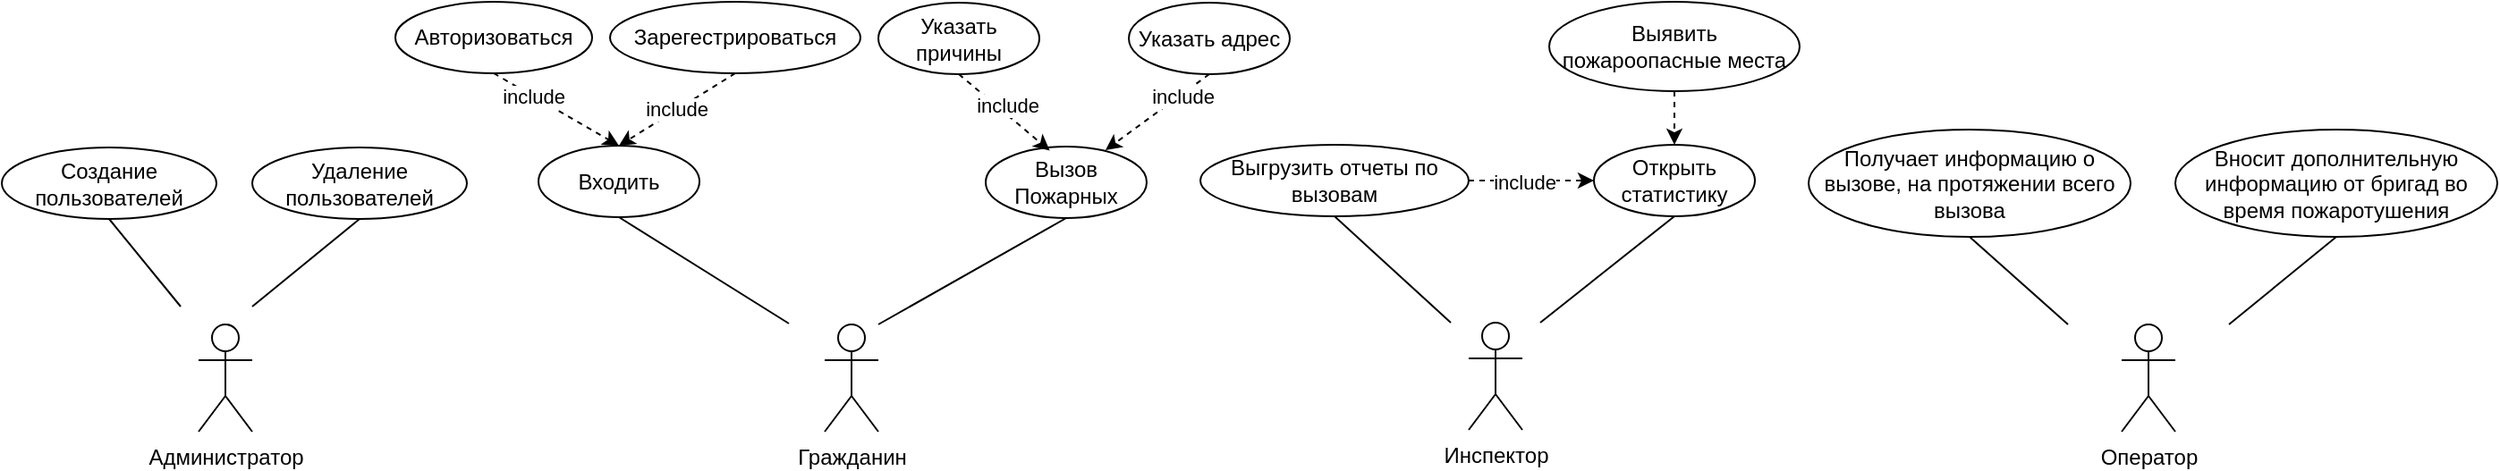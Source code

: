 <mxfile version="17.2.1" type="device"><diagram id="o94YHucLOawZnVTJx4kV" name="Страница 1"><mxGraphModel dx="1929" dy="3203" grid="1" gridSize="10" guides="1" tooltips="1" connect="1" arrows="1" fold="1" page="1" pageScale="1" pageWidth="827" pageHeight="1169" math="0" shadow="0"><root><mxCell id="0"/><mxCell id="1" parent="0"/><mxCell id="mqY6fcJbKHWLycq7MiPL-1" value="Гражданин" style="shape=umlActor;verticalLabelPosition=bottom;verticalAlign=top;html=1;" parent="1" vertex="1"><mxGeometry x="440" y="-1079.5" width="30" height="60" as="geometry"/></mxCell><mxCell id="mqY6fcJbKHWLycq7MiPL-3" value="Входить" style="ellipse;whiteSpace=wrap;html=1;" parent="1" vertex="1"><mxGeometry x="280" y="-1179.5" width="90" height="40" as="geometry"/></mxCell><mxCell id="mqY6fcJbKHWLycq7MiPL-5" value="Вызов Пожарных" style="ellipse;whiteSpace=wrap;html=1;" parent="1" vertex="1"><mxGeometry x="530" y="-1179" width="90" height="40" as="geometry"/></mxCell><mxCell id="mqY6fcJbKHWLycq7MiPL-8" value="" style="endArrow=none;html=1;rounded=0;entryX=0.5;entryY=1;entryDx=0;entryDy=0;" parent="1" target="mqY6fcJbKHWLycq7MiPL-3" edge="1"><mxGeometry width="50" height="50" relative="1" as="geometry"><mxPoint x="420" y="-1080" as="sourcePoint"/><mxPoint x="400" y="-1130" as="targetPoint"/></mxGeometry></mxCell><mxCell id="mqY6fcJbKHWLycq7MiPL-9" value="" style="endArrow=none;html=1;rounded=0;entryX=0.5;entryY=1;entryDx=0;entryDy=0;" parent="1" target="mqY6fcJbKHWLycq7MiPL-5" edge="1"><mxGeometry width="50" height="50" relative="1" as="geometry"><mxPoint x="470" y="-1079.5" as="sourcePoint"/><mxPoint x="450" y="-1229" as="targetPoint"/></mxGeometry></mxCell><mxCell id="mqY6fcJbKHWLycq7MiPL-12" value="Авторизоваться" style="ellipse;whiteSpace=wrap;html=1;" parent="1" vertex="1"><mxGeometry x="200" y="-1260" width="110" height="40" as="geometry"/></mxCell><mxCell id="mqY6fcJbKHWLycq7MiPL-13" value="Зарегестрироваться" style="ellipse;whiteSpace=wrap;html=1;" parent="1" vertex="1"><mxGeometry x="320" y="-1260" width="140" height="40" as="geometry"/></mxCell><mxCell id="mqY6fcJbKHWLycq7MiPL-15" value="" style="endArrow=classic;html=1;rounded=0;exitX=0.5;exitY=1;exitDx=0;exitDy=0;entryX=0.5;entryY=0;entryDx=0;entryDy=0;dashed=1;endFill=1;" parent="1" source="mqY6fcJbKHWLycq7MiPL-12" target="mqY6fcJbKHWLycq7MiPL-3" edge="1"><mxGeometry width="50" height="50" relative="1" as="geometry"><mxPoint x="580" y="-1160" as="sourcePoint"/><mxPoint x="560" y="-1170" as="targetPoint"/></mxGeometry></mxCell><mxCell id="G5s0HXTjqZBqD9w-4RqX-3" value="include" style="edgeLabel;html=1;align=center;verticalAlign=middle;resizable=0;points=[];" parent="mqY6fcJbKHWLycq7MiPL-15" vertex="1" connectable="0"><mxGeometry x="-0.382" relative="1" as="geometry"><mxPoint as="offset"/></mxGeometry></mxCell><mxCell id="mqY6fcJbKHWLycq7MiPL-17" value="include" style="endArrow=classic;html=1;rounded=0;dashed=1;entryX=0.5;entryY=0;entryDx=0;entryDy=0;exitX=0.5;exitY=1;exitDx=0;exitDy=0;endFill=1;" parent="1" source="mqY6fcJbKHWLycq7MiPL-13" target="mqY6fcJbKHWLycq7MiPL-3" edge="1"><mxGeometry width="50" height="50" relative="1" as="geometry"><mxPoint x="650" y="-830" as="sourcePoint"/><mxPoint x="700" y="-880" as="targetPoint"/></mxGeometry></mxCell><mxCell id="mqY6fcJbKHWLycq7MiPL-18" value="Указать адрес" style="ellipse;whiteSpace=wrap;html=1;" parent="1" vertex="1"><mxGeometry x="610" y="-1259.5" width="90" height="40" as="geometry"/></mxCell><mxCell id="mqY6fcJbKHWLycq7MiPL-19" value="Указать причины" style="ellipse;whiteSpace=wrap;html=1;" parent="1" vertex="1"><mxGeometry x="470" y="-1259.5" width="90" height="40" as="geometry"/></mxCell><mxCell id="mqY6fcJbKHWLycq7MiPL-22" value="" style="endArrow=classic;html=1;rounded=0;dashed=1;exitX=0.5;exitY=1;exitDx=0;exitDy=0;entryX=0.744;entryY=0.05;entryDx=0;entryDy=0;entryPerimeter=0;" parent="1" source="mqY6fcJbKHWLycq7MiPL-18" target="mqY6fcJbKHWLycq7MiPL-5" edge="1"><mxGeometry width="50" height="50" relative="1" as="geometry"><mxPoint x="580" y="-1149" as="sourcePoint"/><mxPoint x="536.82" y="-1123.142" as="targetPoint"/></mxGeometry></mxCell><mxCell id="G5s0HXTjqZBqD9w-4RqX-1" value="include" style="edgeLabel;html=1;align=center;verticalAlign=middle;resizable=0;points=[];" parent="mqY6fcJbKHWLycq7MiPL-22" vertex="1" connectable="0"><mxGeometry x="-0.456" y="1" relative="1" as="geometry"><mxPoint as="offset"/></mxGeometry></mxCell><mxCell id="mqY6fcJbKHWLycq7MiPL-23" value="&lt;span style=&quot;color: rgb(0 , 0 , 0) ; font-family: &amp;#34;helvetica&amp;#34; ; font-size: 11px ; font-style: normal ; font-weight: 400 ; letter-spacing: normal ; text-align: center ; text-indent: 0px ; text-transform: none ; word-spacing: 0px ; background-color: rgb(255 , 255 , 255) ; display: inline ; float: none&quot;&gt;include&lt;/span&gt;" style="endArrow=classic;html=1;rounded=0;dashed=1;exitX=0.5;exitY=1;exitDx=0;exitDy=0;entryX=0.398;entryY=0.057;entryDx=0;entryDy=0;entryPerimeter=0;" parent="1" source="mqY6fcJbKHWLycq7MiPL-19" target="mqY6fcJbKHWLycq7MiPL-5" edge="1"><mxGeometry x="-0.043" y="4" width="50" height="50" relative="1" as="geometry"><mxPoint x="563.18" y="-1059" as="sourcePoint"/><mxPoint x="520.0" y="-1033.142" as="targetPoint"/><mxPoint as="offset"/></mxGeometry></mxCell><mxCell id="mqY6fcJbKHWLycq7MiPL-29" value="Администратор&lt;br&gt;" style="shape=umlActor;verticalLabelPosition=bottom;verticalAlign=top;html=1;" parent="1" vertex="1"><mxGeometry x="90" y="-1079.5" width="30" height="60" as="geometry"/></mxCell><mxCell id="mqY6fcJbKHWLycq7MiPL-30" value="Создание пользователей" style="ellipse;whiteSpace=wrap;html=1;" parent="1" vertex="1"><mxGeometry x="-20" y="-1178.5" width="120" height="40" as="geometry"/></mxCell><mxCell id="mqY6fcJbKHWLycq7MiPL-31" value="Удаление пользователей" style="ellipse;whiteSpace=wrap;html=1;" parent="1" vertex="1"><mxGeometry x="120" y="-1178.5" width="120" height="40" as="geometry"/></mxCell><mxCell id="mqY6fcJbKHWLycq7MiPL-32" value="" style="endArrow=none;html=1;rounded=0;entryX=0.5;entryY=1;entryDx=0;entryDy=0;" parent="1" target="mqY6fcJbKHWLycq7MiPL-30" edge="1"><mxGeometry width="50" height="50" relative="1" as="geometry"><mxPoint x="80" y="-1089.5" as="sourcePoint"/><mxPoint x="390" y="-1169.5" as="targetPoint"/></mxGeometry></mxCell><mxCell id="mqY6fcJbKHWLycq7MiPL-33" value="" style="endArrow=none;html=1;rounded=0;entryX=0.5;entryY=1;entryDx=0;entryDy=0;" parent="1" target="mqY6fcJbKHWLycq7MiPL-31" edge="1"><mxGeometry width="50" height="50" relative="1" as="geometry"><mxPoint x="120" y="-1089.5" as="sourcePoint"/><mxPoint x="220" y="-1099.5" as="targetPoint"/></mxGeometry></mxCell><mxCell id="mqY6fcJbKHWLycq7MiPL-34" value="Инспектор" style="shape=umlActor;verticalLabelPosition=bottom;verticalAlign=top;html=1;outlineConnect=0;" parent="1" vertex="1"><mxGeometry x="800" y="-1080.5" width="30" height="60" as="geometry"/></mxCell><mxCell id="mqY6fcJbKHWLycq7MiPL-36" value="Выгрузить отчеты&amp;nbsp;по вызовам" style="ellipse;whiteSpace=wrap;html=1;" parent="1" vertex="1"><mxGeometry x="650" y="-1180" width="150" height="40" as="geometry"/></mxCell><mxCell id="mqY6fcJbKHWLycq7MiPL-37" value="Открыть статистику" style="ellipse;whiteSpace=wrap;html=1;" parent="1" vertex="1"><mxGeometry x="870" y="-1180" width="90" height="40" as="geometry"/></mxCell><mxCell id="mqY6fcJbKHWLycq7MiPL-39" value="" style="endArrow=none;html=1;rounded=0;entryX=0.5;entryY=1;entryDx=0;entryDy=0;" parent="1" target="mqY6fcJbKHWLycq7MiPL-36" edge="1"><mxGeometry width="50" height="50" relative="1" as="geometry"><mxPoint x="790" y="-1080.5" as="sourcePoint"/><mxPoint x="1010" y="-1200.5" as="targetPoint"/></mxGeometry></mxCell><mxCell id="mqY6fcJbKHWLycq7MiPL-40" value="" style="endArrow=none;html=1;rounded=0;entryX=0.5;entryY=1;entryDx=0;entryDy=0;" parent="1" target="mqY6fcJbKHWLycq7MiPL-37" edge="1"><mxGeometry width="50" height="50" relative="1" as="geometry"><mxPoint x="840" y="-1080.5" as="sourcePoint"/><mxPoint x="910" y="-980.5" as="targetPoint"/></mxGeometry></mxCell><mxCell id="mqY6fcJbKHWLycq7MiPL-43" value="" style="endArrow=classic;html=1;rounded=0;exitX=1;exitY=0.5;exitDx=0;exitDy=0;dashed=1;entryX=0;entryY=0.5;entryDx=0;entryDy=0;" parent="1" source="mqY6fcJbKHWLycq7MiPL-36" target="mqY6fcJbKHWLycq7MiPL-37" edge="1"><mxGeometry width="50" height="50" relative="1" as="geometry"><mxPoint x="960" y="-940.5" as="sourcePoint"/><mxPoint x="1030" y="-1030.5" as="targetPoint"/></mxGeometry></mxCell><mxCell id="G5s0HXTjqZBqD9w-4RqX-2" value="include" style="edgeLabel;html=1;align=center;verticalAlign=middle;resizable=0;points=[];" parent="mqY6fcJbKHWLycq7MiPL-43" vertex="1" connectable="0"><mxGeometry x="0.408" y="-1" relative="1" as="geometry"><mxPoint x="-19" as="offset"/></mxGeometry></mxCell><mxCell id="mqY6fcJbKHWLycq7MiPL-44" value="Выявить пожароопасные места" style="ellipse;whiteSpace=wrap;html=1;" parent="1" vertex="1"><mxGeometry x="845" y="-1260" width="140" height="50" as="geometry"/></mxCell><mxCell id="mqY6fcJbKHWLycq7MiPL-45" value="" style="endArrow=classic;html=1;rounded=0;exitX=0.5;exitY=1;exitDx=0;exitDy=0;dashed=1;entryX=0.5;entryY=0;entryDx=0;entryDy=0;" parent="1" source="mqY6fcJbKHWLycq7MiPL-44" target="mqY6fcJbKHWLycq7MiPL-37" edge="1"><mxGeometry width="50" height="50" relative="1" as="geometry"><mxPoint x="1005" y="-1070.5" as="sourcePoint"/><mxPoint x="975" y="-990.5" as="targetPoint"/></mxGeometry></mxCell><mxCell id="4L4Ld8tULx02CblQZgZL-1" value="Оператор" style="shape=umlActor;verticalLabelPosition=bottom;verticalAlign=top;html=1;outlineConnect=0;" parent="1" vertex="1"><mxGeometry x="1165" y="-1079.5" width="30" height="60" as="geometry"/></mxCell><mxCell id="4L4Ld8tULx02CblQZgZL-2" value="Получает информацию о вызове, на протяжении всего вызова" style="ellipse;whiteSpace=wrap;html=1;" parent="1" vertex="1"><mxGeometry x="990" y="-1188.5" width="180" height="60" as="geometry"/></mxCell><mxCell id="4L4Ld8tULx02CblQZgZL-3" value="Вносит дополнительную информацию от бригад во время пожаротушения" style="ellipse;whiteSpace=wrap;html=1;" parent="1" vertex="1"><mxGeometry x="1195" y="-1188.5" width="180" height="60" as="geometry"/></mxCell><mxCell id="4L4Ld8tULx02CblQZgZL-4" value="" style="endArrow=none;html=1;rounded=0;entryX=0.5;entryY=1;entryDx=0;entryDy=0;" parent="1" target="4L4Ld8tULx02CblQZgZL-2" edge="1"><mxGeometry width="50" height="50" relative="1" as="geometry"><mxPoint x="1135" y="-1079.5" as="sourcePoint"/><mxPoint x="1455" y="-1209.5" as="targetPoint"/></mxGeometry></mxCell><mxCell id="4L4Ld8tULx02CblQZgZL-5" value="" style="endArrow=none;html=1;rounded=0;entryX=0.5;entryY=1;entryDx=0;entryDy=0;" parent="1" target="4L4Ld8tULx02CblQZgZL-3" edge="1"><mxGeometry width="50" height="50" relative="1" as="geometry"><mxPoint x="1225" y="-1079.5" as="sourcePoint"/><mxPoint x="1215" y="-1089.5" as="targetPoint"/></mxGeometry></mxCell></root></mxGraphModel></diagram></mxfile>